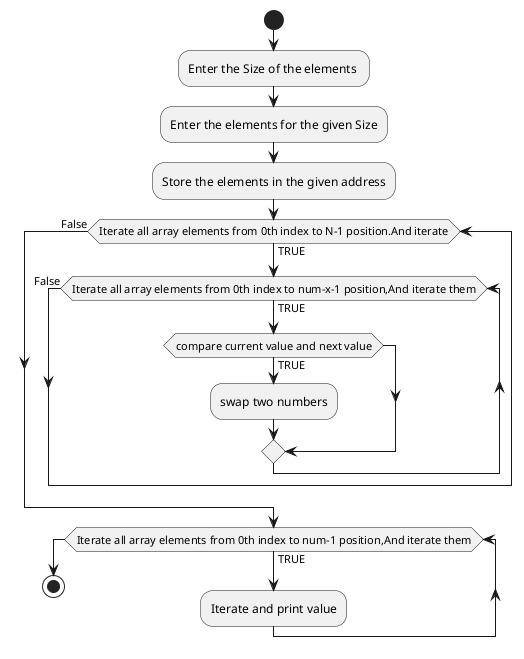 @startuml " bubble-sort"
start
:Enter the Size of the elements ;
:Enter the elements for the given Size;
:Store the elements in the given address;
while (Iterate all array elements from 0th index to N-1 position.And iterate) is (TRUE)
    while (Iterate all array elements from 0th index to num-x-1 position,And iterate them) is (TRUE)
    if (compare current value and next value) is (TRUE) then
        :swap two numbers;
    endif 
    endwhile (False)
endwhile (False)
while (Iterate all array elements from 0th index to num-1 position,And iterate them) is (TRUE)
    :Iterate and print value;
endwhile
stop
@enduml
